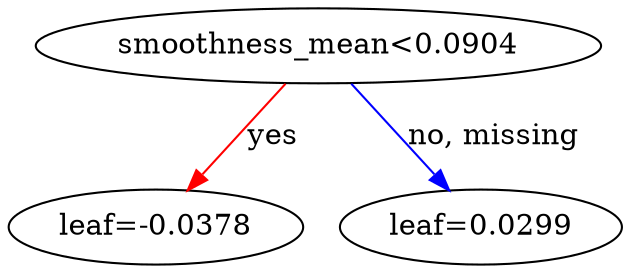 digraph {
    graph [ rankdir=TB ]
    graph [ rankdir="UD" ]

    0 [ label="smoothness_mean<0.0904" ]
    0 -> 1 [label="yes" color="#FF0000"]
    0 -> 2 [label="no, missing" color="#0000FF"]

    1 [ label="leaf=-0.0378" ]

    2 [ label="leaf=0.0299" ]
}
